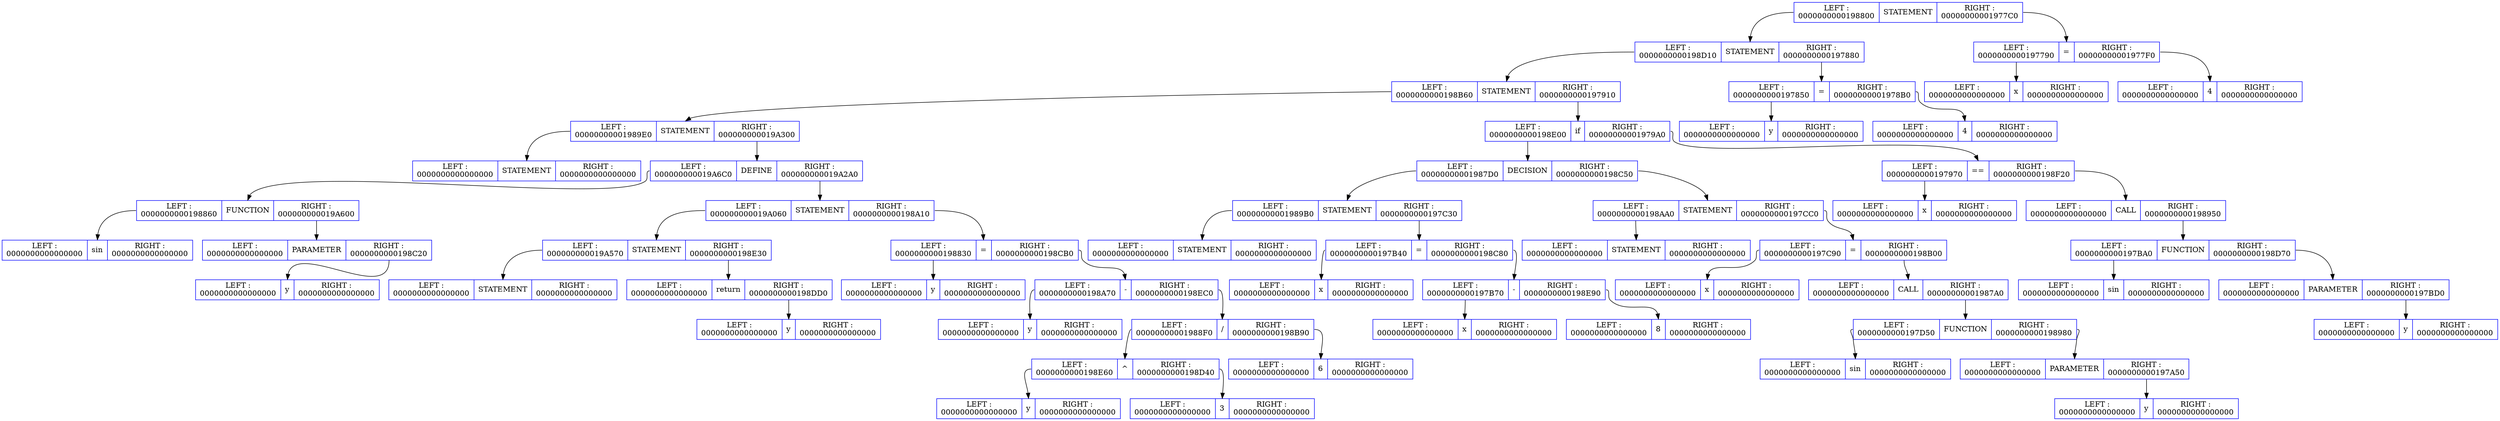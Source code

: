 	digraph dump_graph{
	rankdir=HR;
	node[color = "blue",fontsize=14];
	INFO0000000000198B30 [shape = record, label = " <left> LEFT :\n0000000000198800 | <name> STATEMENT | <right> RIGHT :\n00000000001977C0"];
	node[color = "blue",fontsize=14];
	INFO0000000000198800 [shape = record, label = " <left> LEFT :\n0000000000198D10 | <name> STATEMENT | <right> RIGHT :\n0000000000197880"];
	INFO0000000000198B30: <left> -> INFO0000000000198800: <name>
	node[color = "blue",fontsize=14];
	INFO0000000000198D10 [shape = record, label = " <left> LEFT :\n0000000000198B60 | <name> STATEMENT | <right> RIGHT :\n0000000000197910"];
	INFO0000000000198800: <left> -> INFO0000000000198D10: <name>
	node[color = "blue",fontsize=14];
	INFO0000000000198B60 [shape = record, label = " <left> LEFT :\n00000000001989E0 | <name> STATEMENT | <right> RIGHT :\n000000000019A300"];
	INFO0000000000198D10: <left> -> INFO0000000000198B60: <name>
	node[color = "blue",fontsize=14];
	INFO00000000001989E0 [shape = record, label = " <left> LEFT :\n0000000000000000 | <name> STATEMENT | <right> RIGHT :\n0000000000000000"];
	INFO0000000000198B60: <left> -> INFO00000000001989E0: <name>
	node[color = "blue",fontsize=14];
	INFO000000000019A300 [shape = record, label = " <left> LEFT :\n000000000019A6C0 | <name> DEFINE | <right> RIGHT :\n000000000019A2A0"];
	INFO0000000000198B60: <right> -> INFO000000000019A300: <name>
	node[color = "blue",fontsize=14];
	INFO000000000019A6C0 [shape = record, label = " <left> LEFT :\n0000000000198860 | <name> FUNCTION | <right> RIGHT :\n000000000019A600"];
	INFO000000000019A300: <left> -> INFO000000000019A6C0: <name>
	node[color = "blue",fontsize=14];
	INFO0000000000198860 [shape = record, label = " <left> LEFT :\n0000000000000000 | <name> sin | <right> RIGHT :\n0000000000000000"];
	INFO000000000019A6C0: <left> -> INFO0000000000198860: <name>
	node[color = "blue",fontsize=14];
	INFO000000000019A600 [shape = record, label = " <left> LEFT :\n0000000000000000 | <name> PARAMETER | <right> RIGHT :\n0000000000198C20"];
	INFO000000000019A6C0: <right> -> INFO000000000019A600: <name>
	node[color = "blue",fontsize=14];
	INFO0000000000198C20 [shape = record, label = " <left> LEFT :\n0000000000000000 | <name> y | <right> RIGHT :\n0000000000000000"];
	INFO000000000019A600: <right> -> INFO0000000000198C20: <name>
	node[color = "blue",fontsize=14];
	INFO000000000019A2A0 [shape = record, label = " <left> LEFT :\n000000000019A060 | <name> STATEMENT | <right> RIGHT :\n0000000000198A10"];
	INFO000000000019A300: <right> -> INFO000000000019A2A0: <name>
	node[color = "blue",fontsize=14];
	INFO000000000019A060 [shape = record, label = " <left> LEFT :\n000000000019A570 | <name> STATEMENT | <right> RIGHT :\n0000000000198E30"];
	INFO000000000019A2A0: <left> -> INFO000000000019A060: <name>
	node[color = "blue",fontsize=14];
	INFO000000000019A570 [shape = record, label = " <left> LEFT :\n0000000000000000 | <name> STATEMENT | <right> RIGHT :\n0000000000000000"];
	INFO000000000019A060: <left> -> INFO000000000019A570: <name>
	node[color = "blue",fontsize=14];
	INFO0000000000198E30 [shape = record, label = " <left> LEFT :\n0000000000000000 | <name> return | <right> RIGHT :\n0000000000198DD0"];
	INFO000000000019A060: <right> -> INFO0000000000198E30: <name>
	node[color = "blue",fontsize=14];
	INFO0000000000198DD0 [shape = record, label = " <left> LEFT :\n0000000000000000 | <name> y | <right> RIGHT :\n0000000000000000"];
	INFO0000000000198E30: <right> -> INFO0000000000198DD0: <name>
	node[color = "blue",fontsize=14];
	INFO0000000000198A10 [shape = record, label = " <left> LEFT :\n0000000000198830 | <name> = | <right> RIGHT :\n0000000000198CB0"];
	INFO000000000019A2A0: <right> -> INFO0000000000198A10: <name>
	node[color = "blue",fontsize=14];
	INFO0000000000198830 [shape = record, label = " <left> LEFT :\n0000000000000000 | <name> y | <right> RIGHT :\n0000000000000000"];
	INFO0000000000198A10: <left> -> INFO0000000000198830: <name>
	node[color = "blue",fontsize=14];
	INFO0000000000198CB0 [shape = record, label = " <left> LEFT :\n0000000000198A70 | <name> - | <right> RIGHT :\n0000000000198EC0"];
	INFO0000000000198A10: <right> -> INFO0000000000198CB0: <name>
	node[color = "blue",fontsize=14];
	INFO0000000000198A70 [shape = record, label = " <left> LEFT :\n0000000000000000 | <name> y | <right> RIGHT :\n0000000000000000"];
	INFO0000000000198CB0: <left> -> INFO0000000000198A70: <name>
	node[color = "blue",fontsize=14];
	INFO0000000000198EC0 [shape = record, label = " <left> LEFT :\n00000000001988F0 | <name> / | <right> RIGHT :\n0000000000198B90"];
	INFO0000000000198CB0: <right> -> INFO0000000000198EC0: <name>
	node[color = "blue",fontsize=14];
	INFO00000000001988F0 [shape = record, label = " <left> LEFT :\n0000000000198E60 | <name> ^ | <right> RIGHT :\n0000000000198D40"];
	INFO0000000000198EC0: <left> -> INFO00000000001988F0: <name>
	node[color = "blue",fontsize=14];
	INFO0000000000198E60 [shape = record, label = " <left> LEFT :\n0000000000000000 | <name> y | <right> RIGHT :\n0000000000000000"];
	INFO00000000001988F0: <left> -> INFO0000000000198E60: <name>
	node[color = "blue",fontsize=14];
	INFO0000000000198D40 [shape = record, label = " <left> LEFT :\n0000000000000000 | <name> 3 | <right> RIGHT :\n0000000000000000"];
	INFO00000000001988F0: <right> -> INFO0000000000198D40: <name>
	node[color = "blue",fontsize=14];
	INFO0000000000198B90 [shape = record, label = " <left> LEFT :\n0000000000000000 | <name> 6 | <right> RIGHT :\n0000000000000000"];
	INFO0000000000198EC0: <right> -> INFO0000000000198B90: <name>
	node[color = "blue",fontsize=14];
	INFO0000000000197910 [shape = record, label = " <left> LEFT :\n0000000000198E00 | <name> if | <right> RIGHT :\n00000000001979A0"];
	INFO0000000000198D10: <right> -> INFO0000000000197910: <name>
	node[color = "blue",fontsize=14];
	INFO0000000000198E00 [shape = record, label = " <left> LEFT :\n00000000001987D0 | <name> DECISION | <right> RIGHT :\n0000000000198C50"];
	INFO0000000000197910: <left> -> INFO0000000000198E00: <name>
	node[color = "blue",fontsize=14];
	INFO00000000001987D0 [shape = record, label = " <left> LEFT :\n00000000001989B0 | <name> STATEMENT | <right> RIGHT :\n0000000000197C30"];
	INFO0000000000198E00: <left> -> INFO00000000001987D0: <name>
	node[color = "blue",fontsize=14];
	INFO00000000001989B0 [shape = record, label = " <left> LEFT :\n0000000000000000 | <name> STATEMENT | <right> RIGHT :\n0000000000000000"];
	INFO00000000001987D0: <left> -> INFO00000000001989B0: <name>
	node[color = "blue",fontsize=14];
	INFO0000000000197C30 [shape = record, label = " <left> LEFT :\n0000000000197B40 | <name> = | <right> RIGHT :\n0000000000198C80"];
	INFO00000000001987D0: <right> -> INFO0000000000197C30: <name>
	node[color = "blue",fontsize=14];
	INFO0000000000197B40 [shape = record, label = " <left> LEFT :\n0000000000000000 | <name> x | <right> RIGHT :\n0000000000000000"];
	INFO0000000000197C30: <left> -> INFO0000000000197B40: <name>
	node[color = "blue",fontsize=14];
	INFO0000000000198C80 [shape = record, label = " <left> LEFT :\n0000000000197B70 | <name> - | <right> RIGHT :\n0000000000198E90"];
	INFO0000000000197C30: <right> -> INFO0000000000198C80: <name>
	node[color = "blue",fontsize=14];
	INFO0000000000197B70 [shape = record, label = " <left> LEFT :\n0000000000000000 | <name> x | <right> RIGHT :\n0000000000000000"];
	INFO0000000000198C80: <left> -> INFO0000000000197B70: <name>
	node[color = "blue",fontsize=14];
	INFO0000000000198E90 [shape = record, label = " <left> LEFT :\n0000000000000000 | <name> 8 | <right> RIGHT :\n0000000000000000"];
	INFO0000000000198C80: <right> -> INFO0000000000198E90: <name>
	node[color = "blue",fontsize=14];
	INFO0000000000198C50 [shape = record, label = " <left> LEFT :\n0000000000198AA0 | <name> STATEMENT | <right> RIGHT :\n0000000000197CC0"];
	INFO0000000000198E00: <right> -> INFO0000000000198C50: <name>
	node[color = "blue",fontsize=14];
	INFO0000000000198AA0 [shape = record, label = " <left> LEFT :\n0000000000000000 | <name> STATEMENT | <right> RIGHT :\n0000000000000000"];
	INFO0000000000198C50: <left> -> INFO0000000000198AA0: <name>
	node[color = "blue",fontsize=14];
	INFO0000000000197CC0 [shape = record, label = " <left> LEFT :\n0000000000197C90 | <name> = | <right> RIGHT :\n0000000000198B00"];
	INFO0000000000198C50: <right> -> INFO0000000000197CC0: <name>
	node[color = "blue",fontsize=14];
	INFO0000000000197C90 [shape = record, label = " <left> LEFT :\n0000000000000000 | <name> x | <right> RIGHT :\n0000000000000000"];
	INFO0000000000197CC0: <left> -> INFO0000000000197C90: <name>
	node[color = "blue",fontsize=14];
	INFO0000000000198B00 [shape = record, label = " <left> LEFT :\n0000000000000000 | <name> CALL | <right> RIGHT :\n00000000001987A0"];
	INFO0000000000197CC0: <right> -> INFO0000000000198B00: <name>
	node[color = "blue",fontsize=14];
	INFO00000000001987A0 [shape = record, label = " <left> LEFT :\n0000000000197D50 | <name> FUNCTION | <right> RIGHT :\n0000000000198980"];
	INFO0000000000198B00: <right> -> INFO00000000001987A0: <name>
	node[color = "blue",fontsize=14];
	INFO0000000000197D50 [shape = record, label = " <left> LEFT :\n0000000000000000 | <name> sin | <right> RIGHT :\n0000000000000000"];
	INFO00000000001987A0: <left> -> INFO0000000000197D50: <name>
	node[color = "blue",fontsize=14];
	INFO0000000000198980 [shape = record, label = " <left> LEFT :\n0000000000000000 | <name> PARAMETER | <right> RIGHT :\n0000000000197A50"];
	INFO00000000001987A0: <right> -> INFO0000000000198980: <name>
	node[color = "blue",fontsize=14];
	INFO0000000000197A50 [shape = record, label = " <left> LEFT :\n0000000000000000 | <name> y | <right> RIGHT :\n0000000000000000"];
	INFO0000000000198980: <right> -> INFO0000000000197A50: <name>
	node[color = "blue",fontsize=14];
	INFO00000000001979A0 [shape = record, label = " <left> LEFT :\n0000000000197970 | <name> == | <right> RIGHT :\n0000000000198F20"];
	INFO0000000000197910: <right> -> INFO00000000001979A0: <name>
	node[color = "blue",fontsize=14];
	INFO0000000000197970 [shape = record, label = " <left> LEFT :\n0000000000000000 | <name> x | <right> RIGHT :\n0000000000000000"];
	INFO00000000001979A0: <left> -> INFO0000000000197970: <name>
	node[color = "blue",fontsize=14];
	INFO0000000000198F20 [shape = record, label = " <left> LEFT :\n0000000000000000 | <name> CALL | <right> RIGHT :\n0000000000198950"];
	INFO00000000001979A0: <right> -> INFO0000000000198F20: <name>
	node[color = "blue",fontsize=14];
	INFO0000000000198950 [shape = record, label = " <left> LEFT :\n0000000000197BA0 | <name> FUNCTION | <right> RIGHT :\n0000000000198D70"];
	INFO0000000000198F20: <right> -> INFO0000000000198950: <name>
	node[color = "blue",fontsize=14];
	INFO0000000000197BA0 [shape = record, label = " <left> LEFT :\n0000000000000000 | <name> sin | <right> RIGHT :\n0000000000000000"];
	INFO0000000000198950: <left> -> INFO0000000000197BA0: <name>
	node[color = "blue",fontsize=14];
	INFO0000000000198D70 [shape = record, label = " <left> LEFT :\n0000000000000000 | <name> PARAMETER | <right> RIGHT :\n0000000000197BD0"];
	INFO0000000000198950: <right> -> INFO0000000000198D70: <name>
	node[color = "blue",fontsize=14];
	INFO0000000000197BD0 [shape = record, label = " <left> LEFT :\n0000000000000000 | <name> y | <right> RIGHT :\n0000000000000000"];
	INFO0000000000198D70: <right> -> INFO0000000000197BD0: <name>
	node[color = "blue",fontsize=14];
	INFO0000000000197880 [shape = record, label = " <left> LEFT :\n0000000000197850 | <name> = | <right> RIGHT :\n00000000001978B0"];
	INFO0000000000198800: <right> -> INFO0000000000197880: <name>
	node[color = "blue",fontsize=14];
	INFO0000000000197850 [shape = record, label = " <left> LEFT :\n0000000000000000 | <name> y | <right> RIGHT :\n0000000000000000"];
	INFO0000000000197880: <left> -> INFO0000000000197850: <name>
	node[color = "blue",fontsize=14];
	INFO00000000001978B0 [shape = record, label = " <left> LEFT :\n0000000000000000 | <name> 4 | <right> RIGHT :\n0000000000000000"];
	INFO0000000000197880: <right> -> INFO00000000001978B0: <name>
	node[color = "blue",fontsize=14];
	INFO00000000001977C0 [shape = record, label = " <left> LEFT :\n0000000000197790 | <name> = | <right> RIGHT :\n00000000001977F0"];
	INFO0000000000198B30: <right> -> INFO00000000001977C0: <name>
	node[color = "blue",fontsize=14];
	INFO0000000000197790 [shape = record, label = " <left> LEFT :\n0000000000000000 | <name> x | <right> RIGHT :\n0000000000000000"];
	INFO00000000001977C0: <left> -> INFO0000000000197790: <name>
	node[color = "blue",fontsize=14];
	INFO00000000001977F0 [shape = record, label = " <left> LEFT :\n0000000000000000 | <name> 4 | <right> RIGHT :\n0000000000000000"];
	INFO00000000001977C0: <right> -> INFO00000000001977F0: <name>
	}